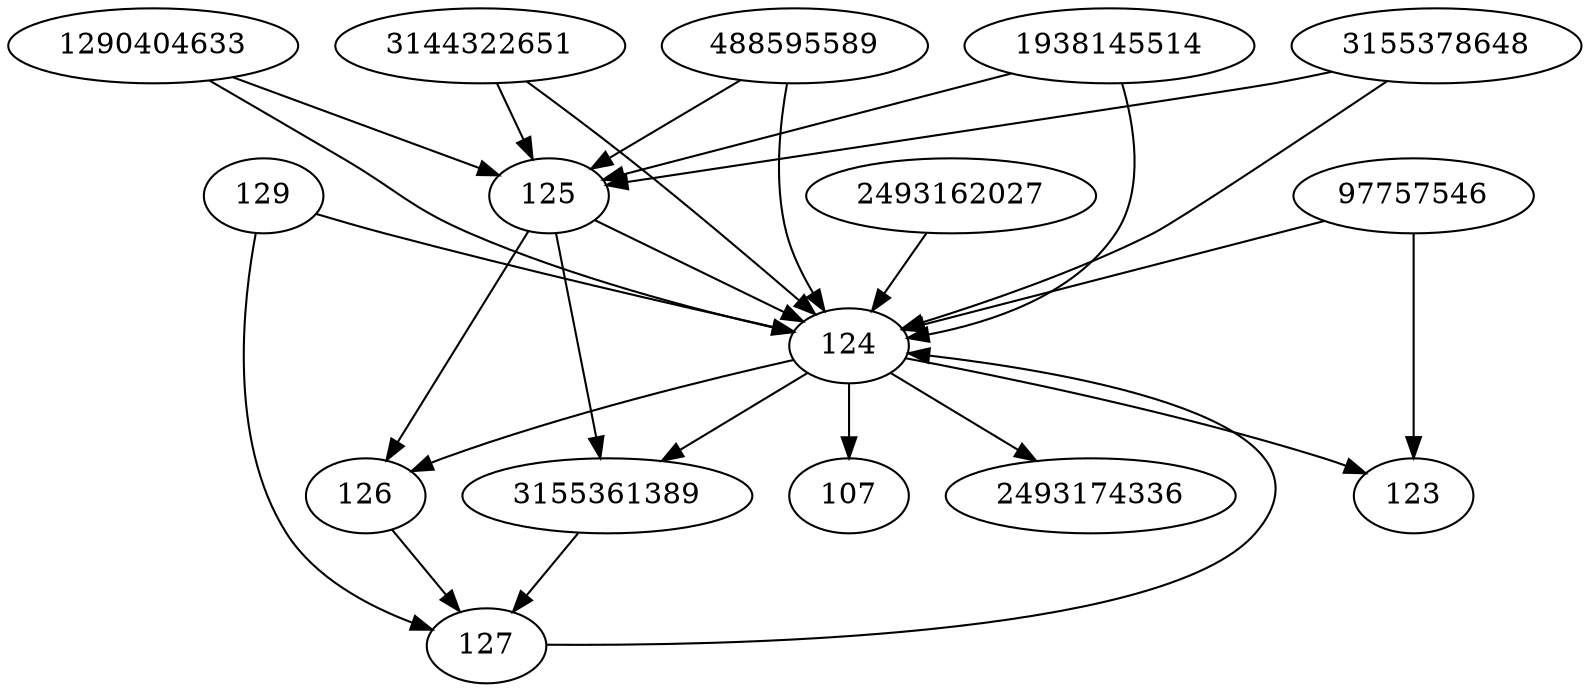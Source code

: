 strict digraph  {
2493174336;
129;
488595589;
97757546;
2493162027;
1938145514;
107;
3155361389;
3155378648;
1290404633;
3144322651;
123;
124;
125;
126;
127;
129 -> 124;
129 -> 127;
488595589 -> 124;
488595589 -> 125;
97757546 -> 123;
97757546 -> 124;
2493162027 -> 124;
1938145514 -> 124;
1938145514 -> 125;
3155361389 -> 127;
3155378648 -> 124;
3155378648 -> 125;
1290404633 -> 124;
1290404633 -> 125;
3144322651 -> 124;
3144322651 -> 125;
124 -> 126;
124 -> 107;
124 -> 2493174336;
124 -> 123;
124 -> 3155361389;
125 -> 126;
125 -> 124;
125 -> 3155361389;
126 -> 127;
127 -> 124;
}
